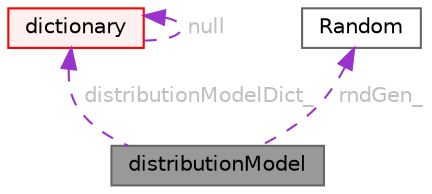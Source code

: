digraph "distributionModel"
{
 // LATEX_PDF_SIZE
  bgcolor="transparent";
  edge [fontname=Helvetica,fontsize=10,labelfontname=Helvetica,labelfontsize=10];
  node [fontname=Helvetica,fontsize=10,shape=box,height=0.2,width=0.4];
  Node1 [id="Node000001",label="distributionModel",height=0.2,width=0.4,color="gray40", fillcolor="grey60", style="filled", fontcolor="black",tooltip="A library of runtime-selectable doubly-truncated probability distribution models. Returns random samp..."];
  Node2 -> Node1 [id="edge1_Node000001_Node000002",dir="back",color="darkorchid3",style="dashed",tooltip=" ",label=" distributionModelDict_",fontcolor="grey" ];
  Node2 [id="Node000002",label="dictionary",height=0.2,width=0.4,color="red", fillcolor="#FFF0F0", style="filled",URL="$classFoam_1_1dictionary.html",tooltip="A list of keyword definitions, which are a keyword followed by a number of values (eg,..."];
  Node2 -> Node2 [id="edge2_Node000002_Node000002",dir="back",color="darkorchid3",style="dashed",tooltip=" ",label=" null",fontcolor="grey" ];
  Node8 -> Node1 [id="edge3_Node000001_Node000008",dir="back",color="darkorchid3",style="dashed",tooltip=" ",label=" rndGen_",fontcolor="grey" ];
  Node8 [id="Node000008",label="Random",height=0.2,width=0.4,color="gray40", fillcolor="white", style="filled",URL="$classFoam_1_1Random.html",tooltip="Random number generator."];
}
